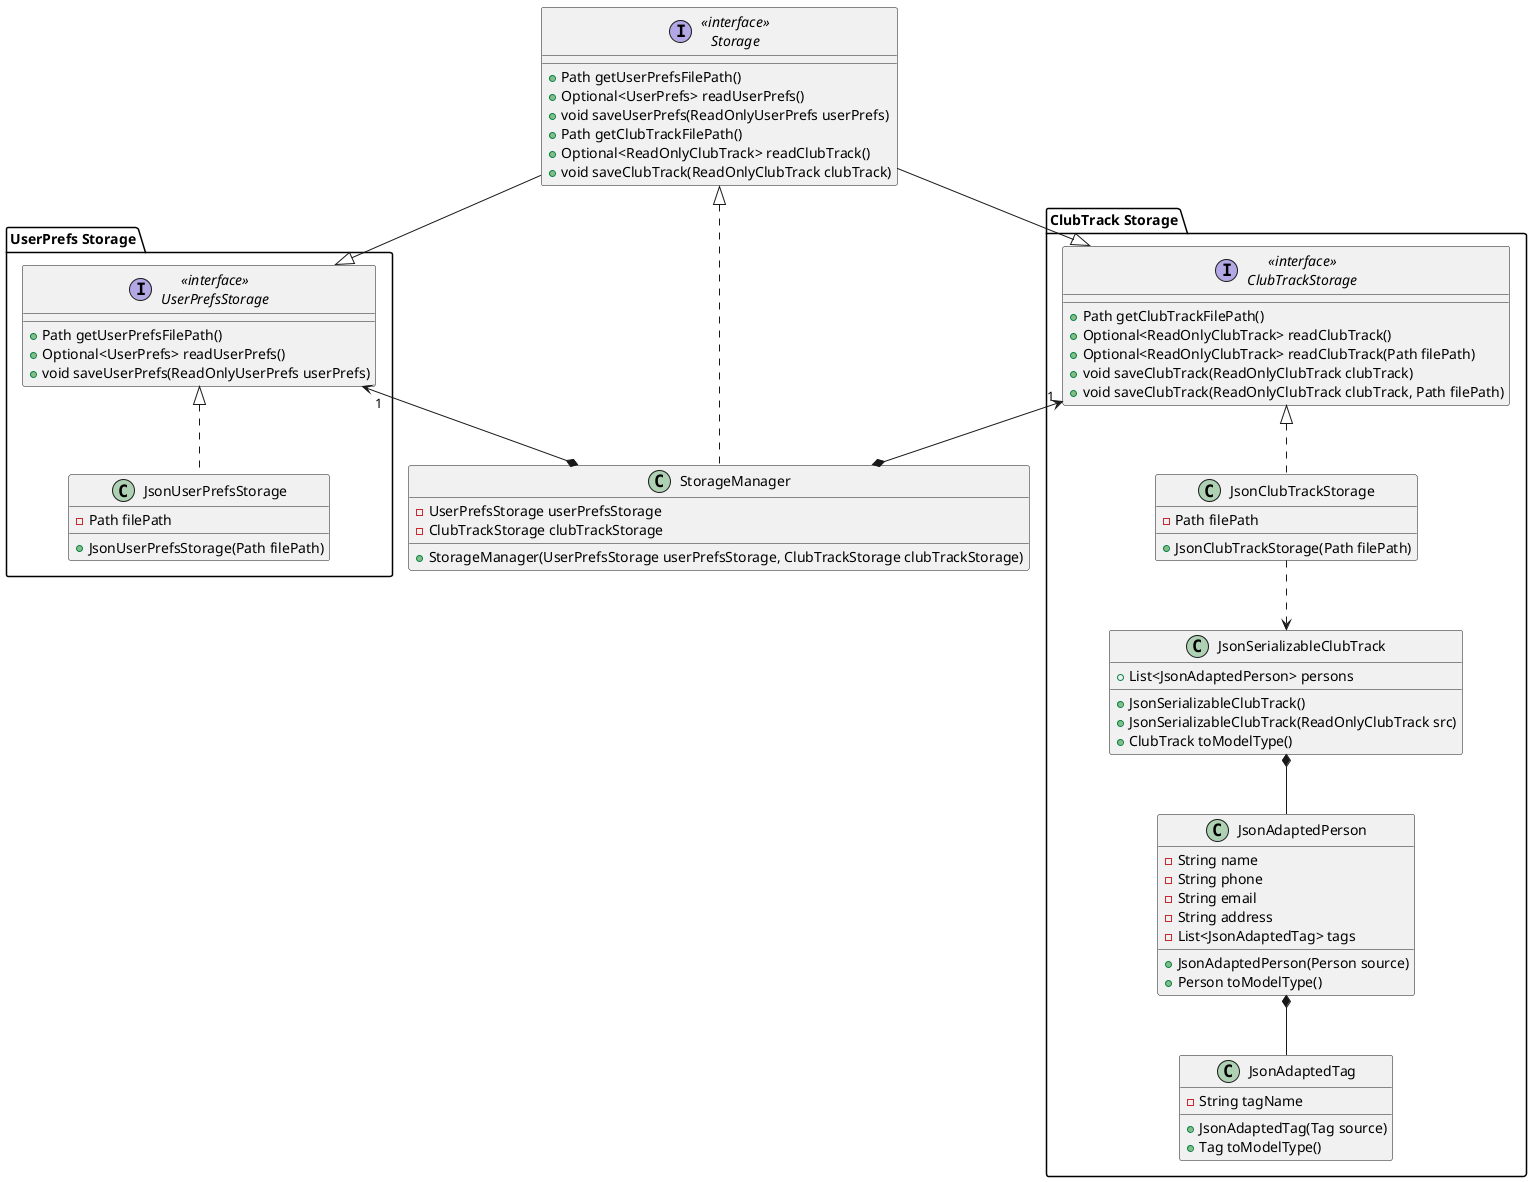 @startuml

' ===== Storage slice =====

package "UserPrefs Storage" {
Interface "<<interface>>\nUserPrefsStorage" as UserPrefsStorage {
    +Path getUserPrefsFilePath()
    +Optional<UserPrefs> readUserPrefs()
    +void saveUserPrefs(ReadOnlyUserPrefs userPrefs)
}
Class JsonUserPrefsStorage {
    -Path filePath
    +JsonUserPrefsStorage(Path filePath)
}
}

Interface "<<interface>>\nStorage" as Storage {
    +Path getUserPrefsFilePath()
    +Optional<UserPrefs> readUserPrefs()
    +void saveUserPrefs(ReadOnlyUserPrefs userPrefs)
    +Path getClubTrackFilePath()
    +Optional<ReadOnlyClubTrack> readClubTrack()
    +void saveClubTrack(ReadOnlyClubTrack clubTrack)
}

Class StorageManager {
    -UserPrefsStorage userPrefsStorage
    -ClubTrackStorage clubTrackStorage
    +StorageManager(UserPrefsStorage userPrefsStorage, ClubTrackStorage clubTrackStorage)
}

package "ClubTrack Storage" {
Interface "<<interface>>\nClubTrackStorage" as ClubTrackStorage {
    +Path getClubTrackFilePath()
    +Optional<ReadOnlyClubTrack> readClubTrack()
    +Optional<ReadOnlyClubTrack> readClubTrack(Path filePath)
    +void saveClubTrack(ReadOnlyClubTrack clubTrack)
    +void saveClubTrack(ReadOnlyClubTrack clubTrack, Path filePath)
}
Class JsonClubTrackStorage {
    -Path filePath
    +JsonClubTrackStorage(Path filePath)
}
Class JsonSerializableClubTrack {
    +List<JsonAdaptedPerson> persons
    +JsonSerializableClubTrack()
    +JsonSerializableClubTrack(ReadOnlyClubTrack src)
    +ClubTrack toModelType()
}
Class JsonAdaptedPerson {
    -String name
    -String phone
    -String email
    -String address
    -List<JsonAdaptedTag> tags
    +JsonAdaptedPerson(Person source)
    +Person toModelType()
}
Class JsonAdaptedTag {
    -String tagName
    +JsonAdaptedTag(Tag source)
    +Tag toModelType()
}
}

' Inheritance relationships
StorageManager .up.|> Storage
JsonUserPrefsStorage .up.|> UserPrefsStorage
JsonClubTrackStorage .up.|> ClubTrackStorage

' Composition relationships
StorageManager *-up-> "1" UserPrefsStorage
StorageManager *-up-> "1" ClubTrackStorage

' Interface inheritance
Storage --|> UserPrefsStorage
Storage --|> ClubTrackStorage

' Dependencies and associations
JsonClubTrackStorage ..> JsonSerializableClubTrack
JsonSerializableClubTrack *-- JsonAdaptedPerson
JsonAdaptedPerson *-- JsonAdaptedTag

@enduml
